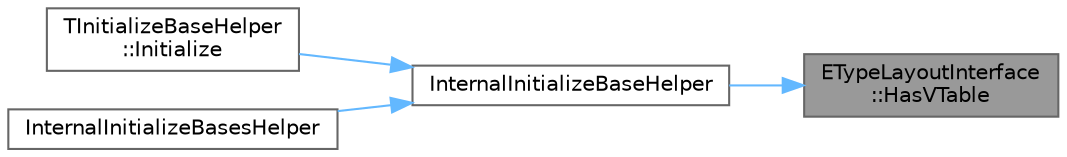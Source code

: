 digraph "ETypeLayoutInterface::HasVTable"
{
 // INTERACTIVE_SVG=YES
 // LATEX_PDF_SIZE
  bgcolor="transparent";
  edge [fontname=Helvetica,fontsize=10,labelfontname=Helvetica,labelfontsize=10];
  node [fontname=Helvetica,fontsize=10,shape=box,height=0.2,width=0.4];
  rankdir="RL";
  Node1 [id="Node000001",label="ETypeLayoutInterface\l::HasVTable",height=0.2,width=0.4,color="gray40", fillcolor="grey60", style="filled", fontcolor="black",tooltip=" "];
  Node1 -> Node2 [id="edge1_Node000001_Node000002",dir="back",color="steelblue1",style="solid",tooltip=" "];
  Node2 [id="Node000002",label="InternalInitializeBaseHelper",height=0.2,width=0.4,color="grey40", fillcolor="white", style="filled",URL="$d7/d66/MemoryLayout_8h.html#a27745db7b66b5d6423d7938afd679714",tooltip=" "];
  Node2 -> Node3 [id="edge2_Node000002_Node000003",dir="back",color="steelblue1",style="solid",tooltip=" "];
  Node3 [id="Node000003",label="TInitializeBaseHelper\l::Initialize",height=0.2,width=0.4,color="grey40", fillcolor="white", style="filled",URL="$df/d58/structTInitializeBaseHelper.html#ac5cf466b91dc7949a0a8a0070bfcb45a",tooltip=" "];
  Node2 -> Node4 [id="edge3_Node000002_Node000004",dir="back",color="steelblue1",style="solid",tooltip=" "];
  Node4 [id="Node000004",label="InternalInitializeBasesHelper",height=0.2,width=0.4,color="grey40", fillcolor="white", style="filled",URL="$d7/d66/MemoryLayout_8h.html#aad777358d08acee32e85a4c8f2f4ec1e",tooltip=" "];
}
